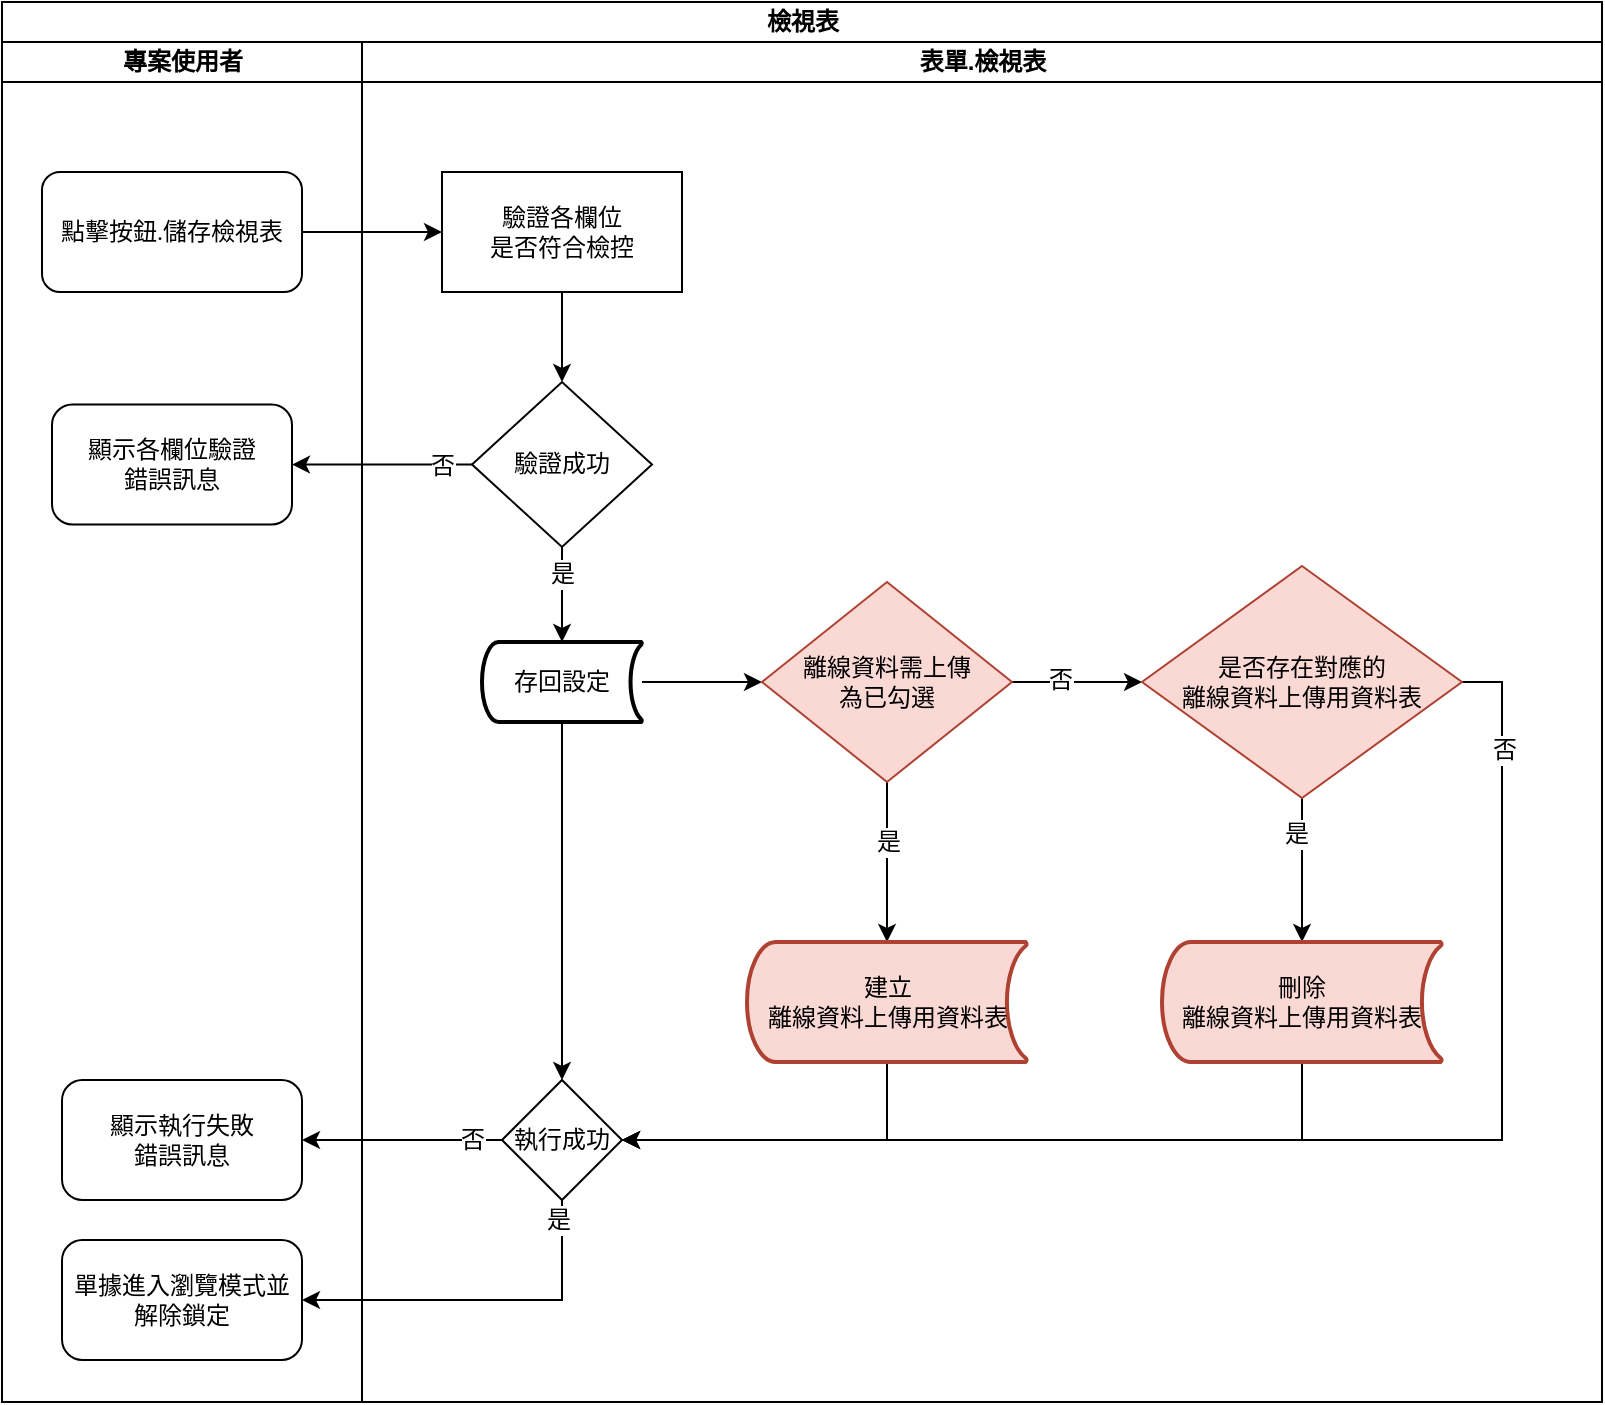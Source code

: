 <mxfile version="13.9.9" type="device" pages="4"><diagram id="uEgFID7EaMRhkUEC83mB" name="Save"><mxGraphModel dx="1086" dy="836" grid="1" gridSize="10" guides="1" tooltips="1" connect="1" arrows="1" fold="1" page="1" pageScale="1" pageWidth="827" pageHeight="1169" math="0" shadow="0"><root><mxCell id="0"/><mxCell id="1" parent="0"/><mxCell id="QaVO6U_zUDrRTzl5i591-1" value="&lt;span style=&quot;font-size: 12px&quot;&gt;檢視表&lt;/span&gt;" style="swimlane;html=1;childLayout=stackLayout;startSize=20;rounded=0;shadow=0;labelBackgroundColor=none;strokeWidth=1;fontFamily=Verdana;fontSize=8;align=center;" parent="1" vertex="1"><mxGeometry x="14" y="30" width="800" height="700" as="geometry"/></mxCell><mxCell id="QaVO6U_zUDrRTzl5i591-2" value="專案使用者" style="swimlane;html=1;startSize=20;" parent="QaVO6U_zUDrRTzl5i591-1" vertex="1"><mxGeometry y="20" width="180" height="680" as="geometry"/></mxCell><mxCell id="QaVO6U_zUDrRTzl5i591-3" value="&lt;font style=&quot;font-size: 12px&quot;&gt;點擊按鈕.儲存檢視表&lt;/font&gt;" style="rounded=1;whiteSpace=wrap;html=1;shadow=0;labelBackgroundColor=none;strokeWidth=1;fontFamily=Verdana;fontSize=8;align=center;" parent="QaVO6U_zUDrRTzl5i591-2" vertex="1"><mxGeometry x="20" y="65" width="130" height="60" as="geometry"/></mxCell><mxCell id="QaVO6U_zUDrRTzl5i591-4" value="&lt;font style=&quot;font-size: 12px&quot;&gt;顯示各欄位驗證&lt;br&gt;錯誤訊息&lt;/font&gt;" style="whiteSpace=wrap;html=1;rounded=1;shadow=0;fontFamily=Verdana;fontSize=8;strokeWidth=1;arcSize=17;" parent="QaVO6U_zUDrRTzl5i591-2" vertex="1"><mxGeometry x="25" y="181.25" width="120" height="60" as="geometry"/></mxCell><mxCell id="QaVO6U_zUDrRTzl5i591-5" value="&lt;span style=&quot;font-size: 12px&quot;&gt;顯示執行失敗&lt;br&gt;錯誤訊息&lt;/span&gt;" style="whiteSpace=wrap;html=1;rounded=1;shadow=0;fontFamily=Verdana;fontSize=8;strokeWidth=1;arcSize=17;" parent="QaVO6U_zUDrRTzl5i591-2" vertex="1"><mxGeometry x="30" y="519" width="120" height="60" as="geometry"/></mxCell><mxCell id="QaVO6U_zUDrRTzl5i591-6" value="&lt;span style=&quot;font-size: 12px&quot;&gt;單據進入瀏覽模式並解除鎖定&lt;/span&gt;" style="whiteSpace=wrap;html=1;rounded=1;shadow=0;fontFamily=Verdana;fontSize=8;strokeWidth=1;arcSize=17;" parent="QaVO6U_zUDrRTzl5i591-2" vertex="1"><mxGeometry x="30" y="599" width="120" height="60" as="geometry"/></mxCell><mxCell id="QaVO6U_zUDrRTzl5i591-7" value="" style="edgeStyle=orthogonalEdgeStyle;rounded=0;orthogonalLoop=1;jettySize=auto;html=1;fontSize=12;" parent="QaVO6U_zUDrRTzl5i591-1" source="QaVO6U_zUDrRTzl5i591-3" target="QaVO6U_zUDrRTzl5i591-11" edge="1"><mxGeometry relative="1" as="geometry"/></mxCell><mxCell id="QaVO6U_zUDrRTzl5i591-8" value="" style="edgeStyle=orthogonalEdgeStyle;rounded=0;orthogonalLoop=1;jettySize=auto;html=1;fontSize=12;" parent="QaVO6U_zUDrRTzl5i591-1" source="QaVO6U_zUDrRTzl5i591-12" target="QaVO6U_zUDrRTzl5i591-4" edge="1"><mxGeometry relative="1" as="geometry"/></mxCell><mxCell id="QaVO6U_zUDrRTzl5i591-9" value="否" style="edgeLabel;html=1;align=center;verticalAlign=middle;resizable=0;points=[];fontSize=12;" parent="QaVO6U_zUDrRTzl5i591-8" vertex="1" connectable="0"><mxGeometry x="0.001" y="26" relative="1" as="geometry"><mxPoint x="29.8" y="-26.03" as="offset"/></mxGeometry></mxCell><mxCell id="QaVO6U_zUDrRTzl5i591-19" value="" style="edgeStyle=orthogonalEdgeStyle;rounded=0;orthogonalLoop=1;jettySize=auto;html=1;fontSize=12;entryX=1;entryY=0.5;entryDx=0;entryDy=0;" parent="QaVO6U_zUDrRTzl5i591-1" source="QaVO6U_zUDrRTzl5i591-18" target="QaVO6U_zUDrRTzl5i591-5" edge="1"><mxGeometry relative="1" as="geometry"><mxPoint x="180" y="459.0" as="targetPoint"/></mxGeometry></mxCell><mxCell id="QaVO6U_zUDrRTzl5i591-20" value="否" style="edgeLabel;html=1;align=center;verticalAlign=middle;resizable=0;points=[];fontSize=12;" parent="QaVO6U_zUDrRTzl5i591-19" vertex="1" connectable="0"><mxGeometry x="-0.761" y="2" relative="1" as="geometry"><mxPoint x="-3.28" y="-2" as="offset"/></mxGeometry></mxCell><mxCell id="QaVO6U_zUDrRTzl5i591-21" value="" style="edgeStyle=orthogonalEdgeStyle;rounded=0;orthogonalLoop=1;jettySize=auto;html=1;fontSize=12;entryX=1;entryY=0.5;entryDx=0;entryDy=0;" parent="QaVO6U_zUDrRTzl5i591-1" source="QaVO6U_zUDrRTzl5i591-18" target="QaVO6U_zUDrRTzl5i591-6" edge="1"><mxGeometry relative="1" as="geometry"><mxPoint x="280" y="569" as="targetPoint"/><Array as="points"><mxPoint x="280" y="539"/></Array></mxGeometry></mxCell><mxCell id="QaVO6U_zUDrRTzl5i591-22" value="是" style="edgeLabel;html=1;align=center;verticalAlign=middle;resizable=0;points=[];fontSize=12;" parent="QaVO6U_zUDrRTzl5i591-21" vertex="1" connectable="0"><mxGeometry x="-0.889" y="-2" relative="1" as="geometry"><mxPoint as="offset"/></mxGeometry></mxCell><mxCell id="QaVO6U_zUDrRTzl5i591-10" value="表單.檢視表" style="swimlane;html=1;startSize=20;" parent="QaVO6U_zUDrRTzl5i591-1" vertex="1"><mxGeometry x="180" y="20" width="620" height="680" as="geometry"/></mxCell><mxCell id="QaVO6U_zUDrRTzl5i591-11" value="驗證各欄位&lt;br&gt;是否符合檢控" style="whiteSpace=wrap;html=1;rounded=1;shadow=0;fontFamily=Verdana;fontSize=12;strokeWidth=1;arcSize=0;" parent="QaVO6U_zUDrRTzl5i591-10" vertex="1"><mxGeometry x="40" y="65" width="120" height="60" as="geometry"/></mxCell><mxCell id="QaVO6U_zUDrRTzl5i591-12" value="&lt;span style=&quot;font-size: 12px&quot;&gt;驗證成功&lt;/span&gt;" style="rhombus;whiteSpace=wrap;html=1;rounded=1;shadow=0;strokeWidth=1;fontFamily=Verdana;fontSize=8;arcSize=0;" parent="QaVO6U_zUDrRTzl5i591-10" vertex="1"><mxGeometry x="55" y="170" width="90" height="82.5" as="geometry"/></mxCell><mxCell id="QaVO6U_zUDrRTzl5i591-13" value="" style="edgeStyle=orthogonalEdgeStyle;rounded=0;orthogonalLoop=1;jettySize=auto;html=1;fontSize=12;entryX=0.5;entryY=0;entryDx=0;entryDy=0;" parent="QaVO6U_zUDrRTzl5i591-10" source="QaVO6U_zUDrRTzl5i591-11" target="QaVO6U_zUDrRTzl5i591-12" edge="1"><mxGeometry relative="1" as="geometry"><mxPoint x="90" y="170" as="targetPoint"/></mxGeometry></mxCell><mxCell id="QaVO6U_zUDrRTzl5i591-14" value="" style="edgeStyle=orthogonalEdgeStyle;rounded=0;orthogonalLoop=1;jettySize=auto;html=1;fontSize=12;entryX=0.5;entryY=0;entryDx=0;entryDy=0;entryPerimeter=0;" parent="QaVO6U_zUDrRTzl5i591-10" source="QaVO6U_zUDrRTzl5i591-12" target="QaVO6U_zUDrRTzl5i591-16" edge="1"><mxGeometry relative="1" as="geometry"><mxPoint x="100.069" y="300.0" as="targetPoint"/></mxGeometry></mxCell><mxCell id="QaVO6U_zUDrRTzl5i591-15" value="是" style="edgeLabel;html=1;align=center;verticalAlign=middle;resizable=0;points=[];fontSize=12;" parent="QaVO6U_zUDrRTzl5i591-14" vertex="1" connectable="0"><mxGeometry x="0.059" y="-12" relative="1" as="geometry"><mxPoint x="12" y="-12" as="offset"/></mxGeometry></mxCell><mxCell id="QaVO6U_zUDrRTzl5i591-28" style="edgeStyle=orthogonalEdgeStyle;rounded=0;orthogonalLoop=1;jettySize=auto;html=1;entryX=0;entryY=0.5;entryDx=0;entryDy=0;fontSize=12;fontColor=#000000;" parent="QaVO6U_zUDrRTzl5i591-10" source="QaVO6U_zUDrRTzl5i591-16" target="QaVO6U_zUDrRTzl5i591-25" edge="1"><mxGeometry relative="1" as="geometry"/></mxCell><mxCell id="QaVO6U_zUDrRTzl5i591-16" value="存回設定" style="strokeWidth=2;html=1;shape=mxgraph.flowchart.stored_data;whiteSpace=wrap;fontSize=12;" parent="QaVO6U_zUDrRTzl5i591-10" vertex="1"><mxGeometry x="60" y="300" width="80" height="40" as="geometry"/></mxCell><mxCell id="QaVO6U_zUDrRTzl5i591-17" value="" style="edgeStyle=orthogonalEdgeStyle;rounded=0;orthogonalLoop=1;jettySize=auto;html=1;fontSize=12;" parent="QaVO6U_zUDrRTzl5i591-10" source="QaVO6U_zUDrRTzl5i591-16" target="QaVO6U_zUDrRTzl5i591-18" edge="1"><mxGeometry relative="1" as="geometry"/></mxCell><mxCell id="QaVO6U_zUDrRTzl5i591-18" value="執行成功" style="rhombus;whiteSpace=wrap;html=1;strokeWidth=1;" parent="QaVO6U_zUDrRTzl5i591-10" vertex="1"><mxGeometry x="70" y="519" width="60" height="60" as="geometry"/></mxCell><mxCell id="QaVO6U_zUDrRTzl5i591-29" style="edgeStyle=orthogonalEdgeStyle;rounded=0;orthogonalLoop=1;jettySize=auto;html=1;fontSize=12;fontColor=#000000;" parent="QaVO6U_zUDrRTzl5i591-10" source="QaVO6U_zUDrRTzl5i591-25" target="QaVO6U_zUDrRTzl5i591-26" edge="1"><mxGeometry relative="1" as="geometry"/></mxCell><mxCell id="QaVO6U_zUDrRTzl5i591-38" value="否" style="edgeLabel;html=1;align=center;verticalAlign=middle;resizable=0;points=[];fontSize=12;fontColor=#000000;" parent="QaVO6U_zUDrRTzl5i591-29" vertex="1" connectable="0"><mxGeometry x="-0.281" y="1" relative="1" as="geometry"><mxPoint as="offset"/></mxGeometry></mxCell><mxCell id="QaVO6U_zUDrRTzl5i591-31" style="edgeStyle=orthogonalEdgeStyle;rounded=0;orthogonalLoop=1;jettySize=auto;html=1;fontSize=12;fontColor=#000000;entryX=0.5;entryY=0;entryDx=0;entryDy=0;entryPerimeter=0;" parent="QaVO6U_zUDrRTzl5i591-10" source="QaVO6U_zUDrRTzl5i591-25" target="QaVO6U_zUDrRTzl5i591-33" edge="1"><mxGeometry relative="1" as="geometry"><mxPoint x="262.6" y="418" as="targetPoint"/></mxGeometry></mxCell><mxCell id="QaVO6U_zUDrRTzl5i591-37" value="是" style="edgeLabel;html=1;align=center;verticalAlign=middle;resizable=0;points=[];fontSize=12;fontColor=#000000;" parent="QaVO6U_zUDrRTzl5i591-31" vertex="1" connectable="0"><mxGeometry x="-0.255" y="1" relative="1" as="geometry"><mxPoint x="-1" as="offset"/></mxGeometry></mxCell><mxCell id="QaVO6U_zUDrRTzl5i591-25" value="&lt;font style=&quot;font-size: 12px&quot;&gt;離線資料需上傳&lt;br&gt;&lt;/font&gt;為已勾選" style="rhombus;whiteSpace=wrap;html=1;fontSize=12;fillColor=#fad9d5;strokeColor=#ae4132;" parent="QaVO6U_zUDrRTzl5i591-10" vertex="1"><mxGeometry x="200" y="270" width="125" height="100" as="geometry"/></mxCell><mxCell id="QaVO6U_zUDrRTzl5i591-36" style="edgeStyle=orthogonalEdgeStyle;rounded=0;orthogonalLoop=1;jettySize=auto;html=1;entryX=0.5;entryY=0;entryDx=0;entryDy=0;entryPerimeter=0;fontSize=12;fontColor=#000000;" parent="QaVO6U_zUDrRTzl5i591-10" source="QaVO6U_zUDrRTzl5i591-26" target="QaVO6U_zUDrRTzl5i591-34" edge="1"><mxGeometry relative="1" as="geometry"/></mxCell><mxCell id="QaVO6U_zUDrRTzl5i591-39" value="是" style="edgeLabel;html=1;align=center;verticalAlign=middle;resizable=0;points=[];fontSize=12;fontColor=#000000;" parent="QaVO6U_zUDrRTzl5i591-36" vertex="1" connectable="0"><mxGeometry x="-0.513" relative="1" as="geometry"><mxPoint x="-3" as="offset"/></mxGeometry></mxCell><mxCell id="QaVO6U_zUDrRTzl5i591-41" style="edgeStyle=orthogonalEdgeStyle;rounded=0;orthogonalLoop=1;jettySize=auto;html=1;entryX=1;entryY=0.5;entryDx=0;entryDy=0;fontSize=12;fontColor=#000000;exitX=1;exitY=0.5;exitDx=0;exitDy=0;" parent="QaVO6U_zUDrRTzl5i591-10" source="QaVO6U_zUDrRTzl5i591-26" target="QaVO6U_zUDrRTzl5i591-18" edge="1"><mxGeometry relative="1" as="geometry"/></mxCell><mxCell id="QaVO6U_zUDrRTzl5i591-45" value="否" style="edgeLabel;html=1;align=center;verticalAlign=middle;resizable=0;points=[];fontSize=12;fontColor=#000000;" parent="QaVO6U_zUDrRTzl5i591-41" vertex="1" connectable="0"><mxGeometry x="-0.843" y="1" relative="1" as="geometry"><mxPoint as="offset"/></mxGeometry></mxCell><mxCell id="QaVO6U_zUDrRTzl5i591-26" value="&lt;font style=&quot;font-size: 12px;&quot;&gt;是否存在對應的&lt;br style=&quot;font-size: 12px;&quot;&gt;離線資料上傳用資料表&lt;/font&gt;" style="rhombus;whiteSpace=wrap;html=1;fontSize=12;fillColor=#fad9d5;strokeColor=#ae4132;" parent="QaVO6U_zUDrRTzl5i591-10" vertex="1"><mxGeometry x="390" y="262" width="160" height="116" as="geometry"/></mxCell><mxCell id="QaVO6U_zUDrRTzl5i591-42" style="edgeStyle=orthogonalEdgeStyle;rounded=0;orthogonalLoop=1;jettySize=auto;html=1;entryX=1;entryY=0.5;entryDx=0;entryDy=0;fontSize=12;fontColor=#000000;exitX=0.5;exitY=1;exitDx=0;exitDy=0;exitPerimeter=0;" parent="QaVO6U_zUDrRTzl5i591-10" source="QaVO6U_zUDrRTzl5i591-33" target="QaVO6U_zUDrRTzl5i591-18" edge="1"><mxGeometry relative="1" as="geometry"/></mxCell><mxCell id="QaVO6U_zUDrRTzl5i591-33" value="&lt;span&gt;建立&lt;/span&gt;&lt;br&gt;&lt;span&gt;離線資料上傳用資料表&lt;/span&gt;" style="strokeWidth=2;html=1;shape=mxgraph.flowchart.stored_data;whiteSpace=wrap;fontSize=12;spacing=0;align=center;fillColor=#fad9d5;strokeColor=#ae4132;" parent="QaVO6U_zUDrRTzl5i591-10" vertex="1"><mxGeometry x="192.5" y="450" width="140" height="60" as="geometry"/></mxCell><mxCell id="QaVO6U_zUDrRTzl5i591-44" style="edgeStyle=orthogonalEdgeStyle;rounded=0;orthogonalLoop=1;jettySize=auto;html=1;entryX=1;entryY=0.5;entryDx=0;entryDy=0;fontSize=12;fontColor=#000000;exitX=0.5;exitY=1;exitDx=0;exitDy=0;exitPerimeter=0;" parent="QaVO6U_zUDrRTzl5i591-10" source="QaVO6U_zUDrRTzl5i591-34" target="QaVO6U_zUDrRTzl5i591-18" edge="1"><mxGeometry relative="1" as="geometry"/></mxCell><mxCell id="QaVO6U_zUDrRTzl5i591-34" value="&lt;span&gt;刪除&lt;/span&gt;&lt;br&gt;&lt;span&gt;離線資料上傳用資料表&lt;/span&gt;" style="strokeWidth=2;html=1;shape=mxgraph.flowchart.stored_data;whiteSpace=wrap;fontSize=12;spacing=0;fillColor=#fad9d5;strokeColor=#ae4132;" parent="QaVO6U_zUDrRTzl5i591-10" vertex="1"><mxGeometry x="400" y="450" width="140" height="60" as="geometry"/></mxCell></root></mxGraphModel></diagram><diagram id="ZXsAG71Xo_dZisjc5GzU" name="Delete"><mxGraphModel dx="1086" dy="836" grid="1" gridSize="10" guides="1" tooltips="1" connect="1" arrows="1" fold="1" page="1" pageScale="1" pageWidth="827" pageHeight="1169" math="0" shadow="0"><root><mxCell id="b_hMTrkjTj75LolZp-Nr-0"/><mxCell id="b_hMTrkjTj75LolZp-Nr-1" parent="b_hMTrkjTj75LolZp-Nr-0"/><mxCell id="Up6T-lK3oIdvKS-3xcZV-0" value="&lt;span style=&quot;font-size: 12px&quot;&gt;檢視表&lt;/span&gt;" style="swimlane;html=1;childLayout=stackLayout;startSize=20;rounded=0;shadow=0;labelBackgroundColor=none;strokeWidth=1;fontFamily=Verdana;fontSize=8;align=center;" parent="b_hMTrkjTj75LolZp-Nr-1" vertex="1"><mxGeometry x="70" y="30" width="630" height="980" as="geometry"/></mxCell><mxCell id="Up6T-lK3oIdvKS-3xcZV-1" value="專案使用者" style="swimlane;html=1;startSize=20;" parent="Up6T-lK3oIdvKS-3xcZV-0" vertex="1"><mxGeometry y="20" width="220" height="960" as="geometry"/></mxCell><mxCell id="Up6T-lK3oIdvKS-3xcZV-2" value="關閉訊息盒" style="whiteSpace=wrap;html=1;rounded=1;shadow=0;fontFamily=Verdana;strokeWidth=1;arcSize=14;" parent="Up6T-lK3oIdvKS-3xcZV-1" vertex="1"><mxGeometry x="25" y="340" width="110" height="50" as="geometry"/></mxCell><mxCell id="Up6T-lK3oIdvKS-3xcZV-3" value="關閉訊息盒" style="whiteSpace=wrap;html=1;rounded=1;shadow=0;fontFamily=Verdana;strokeWidth=1;arcSize=19;" parent="Up6T-lK3oIdvKS-3xcZV-1" vertex="1"><mxGeometry x="22.5" y="640" width="120" height="60" as="geometry"/></mxCell><mxCell id="Up6T-lK3oIdvKS-3xcZV-4" value="&lt;font style=&quot;font-size: 12px&quot;&gt;點擊按鈕.刪除檢視表&lt;/font&gt;" style="rounded=1;whiteSpace=wrap;html=1;shadow=0;labelBackgroundColor=none;strokeWidth=1;fontFamily=Verdana;fontSize=8;align=center;" parent="Up6T-lK3oIdvKS-3xcZV-1" vertex="1"><mxGeometry x="20" y="65" width="130" height="60" as="geometry"/></mxCell><mxCell id="Up6T-lK3oIdvKS-3xcZV-5" value="&lt;span style=&quot;font-size: 12px&quot;&gt;彈出詢問訊息&lt;/span&gt;&lt;br style=&quot;font-size: 12px&quot;&gt;&lt;span style=&quot;font-size: 12px&quot;&gt;是否重試&lt;/span&gt;" style="whiteSpace=wrap;html=1;rounded=1;shadow=0;fontFamily=Verdana;fontSize=8;strokeWidth=1;arcSize=14;" parent="Up6T-lK3oIdvKS-3xcZV-1" vertex="1"><mxGeometry x="20" y="261.25" width="120" height="60" as="geometry"/></mxCell><mxCell id="Up6T-lK3oIdvKS-3xcZV-6" value="" style="edgeStyle=orthogonalEdgeStyle;rounded=0;orthogonalLoop=1;jettySize=auto;html=1;fontSize=12;" parent="Up6T-lK3oIdvKS-3xcZV-1" source="Up6T-lK3oIdvKS-3xcZV-5" target="Up6T-lK3oIdvKS-3xcZV-9" edge="1"><mxGeometry relative="1" as="geometry"/></mxCell><mxCell id="Up6T-lK3oIdvKS-3xcZV-7" value="" style="edgeStyle=orthogonalEdgeStyle;rounded=0;orthogonalLoop=1;jettySize=auto;html=1;fontSize=12;exitX=0;exitY=0.5;exitDx=0;exitDy=0;entryX=0;entryY=0.5;entryDx=0;entryDy=0;" parent="Up6T-lK3oIdvKS-3xcZV-1" source="Up6T-lK3oIdvKS-3xcZV-9" target="Up6T-lK3oIdvKS-3xcZV-2" edge="1"><mxGeometry relative="1" as="geometry"><Array as="points"><mxPoint x="10" y="200"/><mxPoint x="10" y="365"/></Array></mxGeometry></mxCell><mxCell id="Up6T-lK3oIdvKS-3xcZV-8" value="取消" style="edgeLabel;html=1;align=center;verticalAlign=middle;resizable=0;points=[];fontSize=12;" parent="Up6T-lK3oIdvKS-3xcZV-7" vertex="1" connectable="0"><mxGeometry x="-0.64" relative="1" as="geometry"><mxPoint x="10" y="-18" as="offset"/></mxGeometry></mxCell><mxCell id="Up6T-lK3oIdvKS-3xcZV-9" value="回覆結果" style="rhombus;whiteSpace=wrap;html=1;rounded=1;shadow=0;fontFamily=Verdana;fontSize=12;strokeWidth=1;arcSize=0;" parent="Up6T-lK3oIdvKS-3xcZV-1" vertex="1"><mxGeometry x="40" y="160" width="80" height="80" as="geometry"/></mxCell><mxCell id="Up6T-lK3oIdvKS-3xcZV-10" value="" style="edgeStyle=orthogonalEdgeStyle;rounded=0;orthogonalLoop=1;jettySize=auto;html=1;fontSize=12;" parent="Up6T-lK3oIdvKS-3xcZV-1" source="Up6T-lK3oIdvKS-3xcZV-11" target="Up6T-lK3oIdvKS-3xcZV-12" edge="1"><mxGeometry relative="1" as="geometry"/></mxCell><mxCell id="Up6T-lK3oIdvKS-3xcZV-11" value="&lt;font style=&quot;font-size: 12px&quot;&gt;彈出詢問訊息&lt;br&gt;是否刪除&lt;br&gt;&lt;/font&gt;" style="whiteSpace=wrap;html=1;rounded=1;shadow=0;fontFamily=Verdana;fontSize=8;strokeWidth=1;arcSize=22;" parent="Up6T-lK3oIdvKS-3xcZV-1" vertex="1"><mxGeometry x="25" y="420" width="115" height="60" as="geometry"/></mxCell><mxCell id="Up6T-lK3oIdvKS-3xcZV-12" value="回覆結果" style="rhombus;whiteSpace=wrap;html=1;rounded=1;shadow=0;fontFamily=Verdana;fontSize=12;strokeWidth=1;arcSize=4;" parent="Up6T-lK3oIdvKS-3xcZV-1" vertex="1"><mxGeometry x="42.5" y="514.5" width="80" height="80" as="geometry"/></mxCell><mxCell id="Up6T-lK3oIdvKS-3xcZV-13" value="" style="edgeStyle=orthogonalEdgeStyle;rounded=0;orthogonalLoop=1;jettySize=auto;html=1;fontSize=12;entryX=0.5;entryY=0;entryDx=0;entryDy=0;" parent="Up6T-lK3oIdvKS-3xcZV-1" source="Up6T-lK3oIdvKS-3xcZV-12" target="Up6T-lK3oIdvKS-3xcZV-3" edge="1"><mxGeometry relative="1" as="geometry"><mxPoint x="82.5" y="684.5" as="targetPoint"/></mxGeometry></mxCell><mxCell id="Up6T-lK3oIdvKS-3xcZV-14" value="取消" style="edgeLabel;html=1;align=center;verticalAlign=middle;resizable=0;points=[];fontSize=12;" parent="Up6T-lK3oIdvKS-3xcZV-13" vertex="1" connectable="0"><mxGeometry x="-0.754" relative="1" as="geometry"><mxPoint as="offset"/></mxGeometry></mxCell><mxCell id="Up6T-lK3oIdvKS-3xcZV-15" value="&lt;span style=&quot;font-size: 12px&quot;&gt;顯示執行失敗&lt;br&gt;錯誤訊息&lt;/span&gt;" style="whiteSpace=wrap;html=1;rounded=1;shadow=0;fontFamily=Verdana;fontSize=8;strokeWidth=1;arcSize=17;" parent="Up6T-lK3oIdvKS-3xcZV-1" vertex="1"><mxGeometry x="22.5" y="760" width="120" height="60" as="geometry"/></mxCell><mxCell id="Up6T-lK3oIdvKS-3xcZV-16" value="" style="edgeStyle=orthogonalEdgeStyle;rounded=0;orthogonalLoop=1;jettySize=auto;html=1;fontSize=12;" parent="Up6T-lK3oIdvKS-3xcZV-0" source="Up6T-lK3oIdvKS-3xcZV-4" target="Up6T-lK3oIdvKS-3xcZV-24" edge="1"><mxGeometry relative="1" as="geometry"/></mxCell><mxCell id="Up6T-lK3oIdvKS-3xcZV-17" value="" style="edgeStyle=orthogonalEdgeStyle;rounded=0;orthogonalLoop=1;jettySize=auto;html=1;fontFamily=Verdana;fontSize=12;" parent="Up6T-lK3oIdvKS-3xcZV-0" source="Up6T-lK3oIdvKS-3xcZV-23" target="Up6T-lK3oIdvKS-3xcZV-5" edge="1"><mxGeometry relative="1" as="geometry"/></mxCell><mxCell id="Up6T-lK3oIdvKS-3xcZV-18" value="鎖定" style="edgeLabel;html=1;align=center;verticalAlign=middle;resizable=0;points=[];fontSize=12;" parent="Up6T-lK3oIdvKS-3xcZV-17" vertex="1" connectable="0"><mxGeometry x="-0.747" y="5" relative="1" as="geometry"><mxPoint x="-8.05" y="-6.3" as="offset"/></mxGeometry></mxCell><mxCell id="Up6T-lK3oIdvKS-3xcZV-19" value="" style="edgeStyle=orthogonalEdgeStyle;rounded=0;orthogonalLoop=1;jettySize=auto;html=1;fontSize=12;entryX=0.25;entryY=1;entryDx=0;entryDy=0;" parent="Up6T-lK3oIdvKS-3xcZV-0" source="Up6T-lK3oIdvKS-3xcZV-9" target="Up6T-lK3oIdvKS-3xcZV-24" edge="1"><mxGeometry relative="1" as="geometry"><mxPoint x="180" y="220" as="targetPoint"/></mxGeometry></mxCell><mxCell id="Up6T-lK3oIdvKS-3xcZV-20" value="重試" style="edgeLabel;html=1;align=center;verticalAlign=middle;resizable=0;points=[];fontSize=12;" parent="Up6T-lK3oIdvKS-3xcZV-19" vertex="1" connectable="0"><mxGeometry x="-0.805" relative="1" as="geometry"><mxPoint x="-3" y="-10" as="offset"/></mxGeometry></mxCell><mxCell id="Up6T-lK3oIdvKS-3xcZV-21" value="表單.檢視表" style="swimlane;html=1;startSize=20;" parent="Up6T-lK3oIdvKS-3xcZV-0" vertex="1"><mxGeometry x="220" y="20" width="410" height="960" as="geometry"/></mxCell><mxCell id="fWqHebl8vNRfvG1X-Yq2-1" style="edgeStyle=orthogonalEdgeStyle;rounded=0;orthogonalLoop=1;jettySize=auto;html=1;fontSize=12;fontColor=#000000;" parent="Up6T-lK3oIdvKS-3xcZV-21" source="Up6T-lK3oIdvKS-3xcZV-22" target="Up6T-lK3oIdvKS-3xcZV-74" edge="1"><mxGeometry relative="1" as="geometry"/></mxCell><mxCell id="Up6T-lK3oIdvKS-3xcZV-22" value="刪除檢視表" style="strokeWidth=2;html=1;shape=mxgraph.flowchart.stored_data;whiteSpace=wrap;fontSize=12;" parent="Up6T-lK3oIdvKS-3xcZV-21" vertex="1"><mxGeometry x="50" y="535" width="80" height="40" as="geometry"/></mxCell><mxCell id="Up6T-lK3oIdvKS-3xcZV-23" value="&lt;span style=&quot;font-size: 12px&quot;&gt;檢查結果&lt;/span&gt;" style="rhombus;whiteSpace=wrap;html=1;rounded=1;shadow=0;strokeWidth=1;fontFamily=Verdana;fontSize=8;arcSize=0;" parent="Up6T-lK3oIdvKS-3xcZV-21" vertex="1"><mxGeometry x="55" y="250" width="90" height="82.5" as="geometry"/></mxCell><mxCell id="Up6T-lK3oIdvKS-3xcZV-24" value="檢查檢視表&lt;br&gt;是否被鎖定" style="whiteSpace=wrap;html=1;rounded=1;shadow=0;fontFamily=Verdana;fontSize=12;strokeWidth=1;arcSize=0;" parent="Up6T-lK3oIdvKS-3xcZV-21" vertex="1"><mxGeometry x="40" y="65" width="120" height="60" as="geometry"/></mxCell><mxCell id="Up6T-lK3oIdvKS-3xcZV-25" value="" style="edgeStyle=orthogonalEdgeStyle;rounded=0;orthogonalLoop=1;jettySize=auto;html=1;fontSize=12;entryX=0.5;entryY=0;entryDx=0;entryDy=0;" parent="Up6T-lK3oIdvKS-3xcZV-21" source="Up6T-lK3oIdvKS-3xcZV-24" target="Up6T-lK3oIdvKS-3xcZV-23" edge="1"><mxGeometry relative="1" as="geometry"><mxPoint x="90" y="170" as="targetPoint"/></mxGeometry></mxCell><mxCell id="Up6T-lK3oIdvKS-3xcZV-26" value="" style="edgeStyle=orthogonalEdgeStyle;rounded=0;orthogonalLoop=1;jettySize=auto;html=1;fontSize=12;" parent="Up6T-lK3oIdvKS-3xcZV-21" source="Up6T-lK3oIdvKS-3xcZV-22" target="Up6T-lK3oIdvKS-3xcZV-27" edge="1"><mxGeometry relative="1" as="geometry"/></mxCell><mxCell id="Up6T-lK3oIdvKS-3xcZV-27" value="執行成功" style="rhombus;whiteSpace=wrap;html=1;strokeWidth=1;" parent="Up6T-lK3oIdvKS-3xcZV-21" vertex="1"><mxGeometry x="50" y="750" width="80" height="80" as="geometry"/></mxCell><mxCell id="Up6T-lK3oIdvKS-3xcZV-28" value="" style="edgeStyle=orthogonalEdgeStyle;rounded=0;orthogonalLoop=1;jettySize=auto;html=1;fontSize=12;" parent="Up6T-lK3oIdvKS-3xcZV-21" source="Up6T-lK3oIdvKS-3xcZV-27" target="Up6T-lK3oIdvKS-3xcZV-30" edge="1"><mxGeometry relative="1" as="geometry"/></mxCell><mxCell id="Up6T-lK3oIdvKS-3xcZV-29" value="是" style="edgeLabel;html=1;align=center;verticalAlign=middle;resizable=0;points=[];fontSize=12;" parent="Up6T-lK3oIdvKS-3xcZV-28" vertex="1" connectable="0"><mxGeometry x="-0.768" y="2" relative="1" as="geometry"><mxPoint as="offset"/></mxGeometry></mxCell><mxCell id="Up6T-lK3oIdvKS-3xcZV-30" value="重整檢視表頁面" style="whiteSpace=wrap;html=1;strokeWidth=1;" parent="Up6T-lK3oIdvKS-3xcZV-21" vertex="1"><mxGeometry x="30" y="880" width="120" height="60" as="geometry"/></mxCell><mxCell id="fWqHebl8vNRfvG1X-Yq2-2" style="edgeStyle=orthogonalEdgeStyle;rounded=0;orthogonalLoop=1;jettySize=auto;html=1;fontSize=12;fontColor=#000000;" parent="Up6T-lK3oIdvKS-3xcZV-21" source="Up6T-lK3oIdvKS-3xcZV-74" target="fWqHebl8vNRfvG1X-Yq2-0" edge="1"><mxGeometry relative="1" as="geometry"/></mxCell><mxCell id="fWqHebl8vNRfvG1X-Yq2-5" value="是" style="edgeLabel;html=1;align=center;verticalAlign=middle;resizable=0;points=[];fontSize=12;fontColor=#000000;" parent="fWqHebl8vNRfvG1X-Yq2-2" vertex="1" connectable="0"><mxGeometry x="-0.344" y="3" relative="1" as="geometry"><mxPoint x="-3" y="9.5" as="offset"/></mxGeometry></mxCell><mxCell id="fWqHebl8vNRfvG1X-Yq2-3" style="edgeStyle=orthogonalEdgeStyle;rounded=0;orthogonalLoop=1;jettySize=auto;html=1;entryX=1;entryY=0.5;entryDx=0;entryDy=0;fontSize=12;fontColor=#000000;exitX=1;exitY=0.5;exitDx=0;exitDy=0;" parent="Up6T-lK3oIdvKS-3xcZV-21" source="Up6T-lK3oIdvKS-3xcZV-74" target="Up6T-lK3oIdvKS-3xcZV-27" edge="1"><mxGeometry relative="1" as="geometry"/></mxCell><mxCell id="fWqHebl8vNRfvG1X-Yq2-6" value="否" style="edgeLabel;html=1;align=center;verticalAlign=middle;resizable=0;points=[];fontSize=12;fontColor=#000000;" parent="fWqHebl8vNRfvG1X-Yq2-3" vertex="1" connectable="0"><mxGeometry x="-0.778" y="3" relative="1" as="geometry"><mxPoint x="-4" as="offset"/></mxGeometry></mxCell><mxCell id="Up6T-lK3oIdvKS-3xcZV-74" value="&lt;font style=&quot;font-size: 12px;&quot;&gt;離線資料需上傳&lt;/font&gt;為已勾選" style="rhombus;whiteSpace=wrap;html=1;fontSize=12;fillColor=#fad9d5;strokeColor=#ae4132;" parent="Up6T-lK3oIdvKS-3xcZV-21" vertex="1"><mxGeometry x="191" y="503.5" width="160" height="103" as="geometry"/></mxCell><mxCell id="fWqHebl8vNRfvG1X-Yq2-4" style="edgeStyle=orthogonalEdgeStyle;rounded=0;orthogonalLoop=1;jettySize=auto;html=1;entryX=1;entryY=0.5;entryDx=0;entryDy=0;fontSize=12;fontColor=#000000;exitX=0.5;exitY=1;exitDx=0;exitDy=0;exitPerimeter=0;" parent="Up6T-lK3oIdvKS-3xcZV-21" source="fWqHebl8vNRfvG1X-Yq2-0" target="Up6T-lK3oIdvKS-3xcZV-27" edge="1"><mxGeometry relative="1" as="geometry"/></mxCell><mxCell id="fWqHebl8vNRfvG1X-Yq2-0" value="&lt;span&gt;刪除&lt;/span&gt;&lt;br&gt;&lt;span&gt;離線資料上傳用資料表&lt;/span&gt;" style="strokeWidth=2;html=1;shape=mxgraph.flowchart.stored_data;whiteSpace=wrap;fontSize=12;spacing=0;fillColor=#fad9d5;strokeColor=#ae4132;" parent="Up6T-lK3oIdvKS-3xcZV-21" vertex="1"><mxGeometry x="201" y="680" width="140" height="60" as="geometry"/></mxCell><mxCell id="Up6T-lK3oIdvKS-3xcZV-31" value="" style="edgeStyle=orthogonalEdgeStyle;rounded=0;orthogonalLoop=1;jettySize=auto;html=1;fontFamily=Verdana;fontSize=8;" parent="Up6T-lK3oIdvKS-3xcZV-0" source="Up6T-lK3oIdvKS-3xcZV-23" target="Up6T-lK3oIdvKS-3xcZV-11" edge="1"><mxGeometry relative="1" as="geometry"><Array as="points"><mxPoint x="390" y="470"/></Array></mxGeometry></mxCell><mxCell id="Up6T-lK3oIdvKS-3xcZV-32" value="未鎖定" style="edgeLabel;html=1;align=center;verticalAlign=middle;resizable=0;points=[];fontSize=12;fontFamily=Verdana;" parent="Up6T-lK3oIdvKS-3xcZV-31" vertex="1" connectable="0"><mxGeometry x="-0.255" y="3" relative="1" as="geometry"><mxPoint x="19.5" y="-103" as="offset"/></mxGeometry></mxCell><mxCell id="Up6T-lK3oIdvKS-3xcZV-33" value="" style="edgeStyle=orthogonalEdgeStyle;rounded=0;orthogonalLoop=1;jettySize=auto;html=1;fontSize=12;entryX=0;entryY=0.5;entryDx=0;entryDy=0;entryPerimeter=0;exitX=1;exitY=0.5;exitDx=0;exitDy=0;" parent="Up6T-lK3oIdvKS-3xcZV-0" source="Up6T-lK3oIdvKS-3xcZV-12" target="Up6T-lK3oIdvKS-3xcZV-22" edge="1"><mxGeometry relative="1" as="geometry"><mxPoint x="182.5" y="574.5" as="targetPoint"/><mxPoint x="150" y="620" as="sourcePoint"/></mxGeometry></mxCell><mxCell id="Up6T-lK3oIdvKS-3xcZV-34" value="確定" style="edgeLabel;html=1;align=center;verticalAlign=middle;resizable=0;points=[];fontSize=12;" parent="Up6T-lK3oIdvKS-3xcZV-33" vertex="1" connectable="0"><mxGeometry x="0.003" y="-84" relative="1" as="geometry"><mxPoint x="-61" y="-89" as="offset"/></mxGeometry></mxCell><mxCell id="Up6T-lK3oIdvKS-3xcZV-35" value="" style="edgeStyle=orthogonalEdgeStyle;rounded=0;orthogonalLoop=1;jettySize=auto;html=1;fontSize=12;entryX=1;entryY=0.5;entryDx=0;entryDy=0;" parent="Up6T-lK3oIdvKS-3xcZV-0" source="Up6T-lK3oIdvKS-3xcZV-27" target="Up6T-lK3oIdvKS-3xcZV-15" edge="1"><mxGeometry relative="1" as="geometry"><mxPoint x="280" y="760" as="targetPoint"/></mxGeometry></mxCell><mxCell id="Up6T-lK3oIdvKS-3xcZV-36" value="否" style="edgeLabel;html=1;align=center;verticalAlign=middle;resizable=0;points=[];fontSize=12;" parent="Up6T-lK3oIdvKS-3xcZV-35" vertex="1" connectable="0"><mxGeometry x="-0.848" y="3" relative="1" as="geometry"><mxPoint as="offset"/></mxGeometry></mxCell></root></mxGraphModel></diagram><diagram id="pd4cSGsV0NPOwslyfnSZ" name="FieldSave"><mxGraphModel dx="1086" dy="836" grid="1" gridSize="10" guides="1" tooltips="1" connect="1" arrows="1" fold="1" page="1" pageScale="1" pageWidth="827" pageHeight="1169" math="0" shadow="0"><root><mxCell id="sHqVs4qwLg6-KcGbRqgS-0"/><mxCell id="sHqVs4qwLg6-KcGbRqgS-1" parent="sHqVs4qwLg6-KcGbRqgS-0"/><mxCell id="BLyJmFTz6oMD-pxFQLLr-0" value="&lt;span style=&quot;font-size: 12px&quot;&gt;檢視表&lt;/span&gt;" style="swimlane;html=1;childLayout=stackLayout;startSize=20;rounded=0;shadow=0;labelBackgroundColor=none;strokeWidth=1;fontFamily=Verdana;fontSize=8;align=center;" parent="sHqVs4qwLg6-KcGbRqgS-1" vertex="1"><mxGeometry x="60" y="40" width="750" height="700" as="geometry"/></mxCell><mxCell id="BLyJmFTz6oMD-pxFQLLr-1" value="專案使用者" style="swimlane;html=1;startSize=20;" parent="BLyJmFTz6oMD-pxFQLLr-0" vertex="1"><mxGeometry y="20" width="180" height="680" as="geometry"/></mxCell><mxCell id="BLyJmFTz6oMD-pxFQLLr-2" value="&lt;font style=&quot;font-size: 12px&quot;&gt;點擊按鈕.儲存輸出欄位&lt;/font&gt;" style="rounded=1;whiteSpace=wrap;html=1;shadow=0;labelBackgroundColor=none;strokeWidth=1;fontFamily=Verdana;fontSize=8;align=center;" parent="BLyJmFTz6oMD-pxFQLLr-1" vertex="1"><mxGeometry x="20" y="65" width="130" height="60" as="geometry"/></mxCell><mxCell id="BLyJmFTz6oMD-pxFQLLr-3" value="&lt;font style=&quot;font-size: 12px&quot;&gt;顯示欄位驗證&lt;br&gt;錯誤訊息&lt;/font&gt;" style="whiteSpace=wrap;html=1;rounded=1;shadow=0;fontFamily=Verdana;fontSize=8;strokeWidth=1;arcSize=17;" parent="BLyJmFTz6oMD-pxFQLLr-1" vertex="1"><mxGeometry x="25" y="181.25" width="120" height="60" as="geometry"/></mxCell><mxCell id="BLyJmFTz6oMD-pxFQLLr-4" value="&lt;span style=&quot;font-size: 12px&quot;&gt;顯示執行失敗&lt;br&gt;錯誤訊息&lt;/span&gt;" style="whiteSpace=wrap;html=1;rounded=1;shadow=0;fontFamily=Verdana;fontSize=8;strokeWidth=1;arcSize=17;" parent="BLyJmFTz6oMD-pxFQLLr-1" vertex="1"><mxGeometry x="30" y="519" width="120" height="60" as="geometry"/></mxCell><mxCell id="BLyJmFTz6oMD-pxFQLLr-5" value="&lt;span style=&quot;font-size: 12px&quot;&gt;單據進入瀏覽模式並解除鎖定&lt;/span&gt;" style="whiteSpace=wrap;html=1;rounded=1;shadow=0;fontFamily=Verdana;fontSize=8;strokeWidth=1;arcSize=17;" parent="BLyJmFTz6oMD-pxFQLLr-1" vertex="1"><mxGeometry x="30" y="599" width="120" height="60" as="geometry"/></mxCell><mxCell id="BLyJmFTz6oMD-pxFQLLr-6" value="" style="edgeStyle=orthogonalEdgeStyle;rounded=0;orthogonalLoop=1;jettySize=auto;html=1;fontSize=12;" parent="BLyJmFTz6oMD-pxFQLLr-0" source="BLyJmFTz6oMD-pxFQLLr-2" target="BLyJmFTz6oMD-pxFQLLr-14" edge="1"><mxGeometry relative="1" as="geometry"/></mxCell><mxCell id="BLyJmFTz6oMD-pxFQLLr-7" value="" style="edgeStyle=orthogonalEdgeStyle;rounded=0;orthogonalLoop=1;jettySize=auto;html=1;fontSize=12;" parent="BLyJmFTz6oMD-pxFQLLr-0" source="BLyJmFTz6oMD-pxFQLLr-15" target="BLyJmFTz6oMD-pxFQLLr-3" edge="1"><mxGeometry relative="1" as="geometry"/></mxCell><mxCell id="BLyJmFTz6oMD-pxFQLLr-8" value="否" style="edgeLabel;html=1;align=center;verticalAlign=middle;resizable=0;points=[];fontSize=12;" parent="BLyJmFTz6oMD-pxFQLLr-7" vertex="1" connectable="0"><mxGeometry x="0.001" y="26" relative="1" as="geometry"><mxPoint x="29.8" y="-26.03" as="offset"/></mxGeometry></mxCell><mxCell id="BLyJmFTz6oMD-pxFQLLr-9" value="" style="edgeStyle=orthogonalEdgeStyle;rounded=0;orthogonalLoop=1;jettySize=auto;html=1;fontSize=12;entryX=1;entryY=0.5;entryDx=0;entryDy=0;" parent="BLyJmFTz6oMD-pxFQLLr-0" source="BLyJmFTz6oMD-pxFQLLr-22" target="BLyJmFTz6oMD-pxFQLLr-4" edge="1"><mxGeometry relative="1" as="geometry"><mxPoint x="180" y="459.0" as="targetPoint"/></mxGeometry></mxCell><mxCell id="BLyJmFTz6oMD-pxFQLLr-10" value="否" style="edgeLabel;html=1;align=center;verticalAlign=middle;resizable=0;points=[];fontSize=12;" parent="BLyJmFTz6oMD-pxFQLLr-9" vertex="1" connectable="0"><mxGeometry x="-0.761" y="2" relative="1" as="geometry"><mxPoint x="-3.28" y="-2" as="offset"/></mxGeometry></mxCell><mxCell id="BLyJmFTz6oMD-pxFQLLr-11" value="" style="edgeStyle=orthogonalEdgeStyle;rounded=0;orthogonalLoop=1;jettySize=auto;html=1;fontSize=12;entryX=1;entryY=0.5;entryDx=0;entryDy=0;" parent="BLyJmFTz6oMD-pxFQLLr-0" source="BLyJmFTz6oMD-pxFQLLr-22" target="BLyJmFTz6oMD-pxFQLLr-5" edge="1"><mxGeometry relative="1" as="geometry"><mxPoint x="280" y="569" as="targetPoint"/><Array as="points"><mxPoint x="280" y="539"/></Array></mxGeometry></mxCell><mxCell id="BLyJmFTz6oMD-pxFQLLr-12" value="是" style="edgeLabel;html=1;align=center;verticalAlign=middle;resizable=0;points=[];fontSize=12;" parent="BLyJmFTz6oMD-pxFQLLr-11" vertex="1" connectable="0"><mxGeometry x="-0.889" y="-2" relative="1" as="geometry"><mxPoint as="offset"/></mxGeometry></mxCell><mxCell id="BLyJmFTz6oMD-pxFQLLr-13" value="表單.檢視表" style="swimlane;html=1;startSize=20;" parent="BLyJmFTz6oMD-pxFQLLr-0" vertex="1"><mxGeometry x="180" y="20" width="570" height="680" as="geometry"/></mxCell><mxCell id="BLyJmFTz6oMD-pxFQLLr-14" value="驗證欄位&lt;br&gt;是否符合檢控" style="whiteSpace=wrap;html=1;rounded=1;shadow=0;fontFamily=Verdana;fontSize=12;strokeWidth=1;arcSize=0;" parent="BLyJmFTz6oMD-pxFQLLr-13" vertex="1"><mxGeometry x="40" y="65" width="120" height="60" as="geometry"/></mxCell><mxCell id="BLyJmFTz6oMD-pxFQLLr-15" value="&lt;span style=&quot;font-size: 12px&quot;&gt;驗證成功&lt;/span&gt;" style="rhombus;whiteSpace=wrap;html=1;rounded=1;shadow=0;strokeWidth=1;fontFamily=Verdana;fontSize=8;arcSize=0;" parent="BLyJmFTz6oMD-pxFQLLr-13" vertex="1"><mxGeometry x="55" y="170" width="90" height="82.5" as="geometry"/></mxCell><mxCell id="BLyJmFTz6oMD-pxFQLLr-16" value="" style="edgeStyle=orthogonalEdgeStyle;rounded=0;orthogonalLoop=1;jettySize=auto;html=1;fontSize=12;entryX=0.5;entryY=0;entryDx=0;entryDy=0;" parent="BLyJmFTz6oMD-pxFQLLr-13" source="BLyJmFTz6oMD-pxFQLLr-14" target="BLyJmFTz6oMD-pxFQLLr-15" edge="1"><mxGeometry relative="1" as="geometry"><mxPoint x="90" y="170" as="targetPoint"/></mxGeometry></mxCell><mxCell id="BLyJmFTz6oMD-pxFQLLr-17" value="" style="edgeStyle=orthogonalEdgeStyle;rounded=0;orthogonalLoop=1;jettySize=auto;html=1;fontSize=12;entryX=0.5;entryY=0;entryDx=0;entryDy=0;entryPerimeter=0;" parent="BLyJmFTz6oMD-pxFQLLr-13" source="BLyJmFTz6oMD-pxFQLLr-15" target="BLyJmFTz6oMD-pxFQLLr-20" edge="1"><mxGeometry relative="1" as="geometry"><mxPoint x="100.069" y="300.0" as="targetPoint"/></mxGeometry></mxCell><mxCell id="BLyJmFTz6oMD-pxFQLLr-18" value="是" style="edgeLabel;html=1;align=center;verticalAlign=middle;resizable=0;points=[];fontSize=12;" parent="BLyJmFTz6oMD-pxFQLLr-17" vertex="1" connectable="0"><mxGeometry x="0.059" y="-12" relative="1" as="geometry"><mxPoint x="12" y="-12" as="offset"/></mxGeometry></mxCell><mxCell id="BLyJmFTz6oMD-pxFQLLr-19" style="edgeStyle=orthogonalEdgeStyle;rounded=0;orthogonalLoop=1;jettySize=auto;html=1;entryX=0;entryY=0.5;entryDx=0;entryDy=0;fontSize=12;fontColor=#000000;" parent="BLyJmFTz6oMD-pxFQLLr-13" source="BLyJmFTz6oMD-pxFQLLr-20" target="BLyJmFTz6oMD-pxFQLLr-27" edge="1"><mxGeometry relative="1" as="geometry"/></mxCell><mxCell id="BLyJmFTz6oMD-pxFQLLr-20" value="存回設定" style="strokeWidth=2;html=1;shape=mxgraph.flowchart.stored_data;whiteSpace=wrap;fontSize=12;" parent="BLyJmFTz6oMD-pxFQLLr-13" vertex="1"><mxGeometry x="60" y="300" width="80" height="40" as="geometry"/></mxCell><mxCell id="BLyJmFTz6oMD-pxFQLLr-21" value="" style="edgeStyle=orthogonalEdgeStyle;rounded=0;orthogonalLoop=1;jettySize=auto;html=1;fontSize=12;" parent="BLyJmFTz6oMD-pxFQLLr-13" source="BLyJmFTz6oMD-pxFQLLr-20" target="BLyJmFTz6oMD-pxFQLLr-22" edge="1"><mxGeometry relative="1" as="geometry"/></mxCell><mxCell id="BLyJmFTz6oMD-pxFQLLr-22" value="執行成功" style="rhombus;whiteSpace=wrap;html=1;strokeWidth=1;" parent="BLyJmFTz6oMD-pxFQLLr-13" vertex="1"><mxGeometry x="70" y="519" width="60" height="60" as="geometry"/></mxCell><mxCell id="j66biqIHCztzpLjkrFL4-1" style="edgeStyle=orthogonalEdgeStyle;rounded=0;orthogonalLoop=1;jettySize=auto;html=1;fontSize=12;fontColor=#000000;" parent="BLyJmFTz6oMD-pxFQLLr-13" source="BLyJmFTz6oMD-pxFQLLr-27" target="j66biqIHCztzpLjkrFL4-0" edge="1"><mxGeometry relative="1" as="geometry"/></mxCell><mxCell id="j66biqIHCztzpLjkrFL4-4" value="是" style="edgeLabel;html=1;align=center;verticalAlign=middle;resizable=0;points=[];fontSize=12;fontColor=#000000;" parent="j66biqIHCztzpLjkrFL4-1" vertex="1" connectable="0"><mxGeometry x="-0.221" y="1" relative="1" as="geometry"><mxPoint as="offset"/></mxGeometry></mxCell><mxCell id="j66biqIHCztzpLjkrFL4-2" style="edgeStyle=orthogonalEdgeStyle;rounded=0;orthogonalLoop=1;jettySize=auto;html=1;entryX=1;entryY=0.5;entryDx=0;entryDy=0;fontSize=12;fontColor=#000000;exitX=0.5;exitY=1;exitDx=0;exitDy=0;" parent="BLyJmFTz6oMD-pxFQLLr-13" source="BLyJmFTz6oMD-pxFQLLr-27" target="BLyJmFTz6oMD-pxFQLLr-22" edge="1"><mxGeometry relative="1" as="geometry"/></mxCell><mxCell id="j66biqIHCztzpLjkrFL4-5" value="否" style="edgeLabel;html=1;align=center;verticalAlign=middle;resizable=0;points=[];fontSize=12;fontColor=#000000;" parent="j66biqIHCztzpLjkrFL4-2" vertex="1" connectable="0"><mxGeometry x="-0.75" relative="1" as="geometry"><mxPoint as="offset"/></mxGeometry></mxCell><mxCell id="BLyJmFTz6oMD-pxFQLLr-27" value="&lt;font style=&quot;font-size: 12px&quot;&gt;離線資料需上傳&lt;br&gt;&lt;/font&gt;為已勾選" style="rhombus;whiteSpace=wrap;html=1;fontSize=12;fillColor=#fad9d5;strokeColor=#ae4132;" parent="BLyJmFTz6oMD-pxFQLLr-13" vertex="1"><mxGeometry x="200" y="270" width="125" height="100" as="geometry"/></mxCell><mxCell id="BLyJmFTz6oMD-pxFQLLr-33" style="edgeStyle=orthogonalEdgeStyle;rounded=0;orthogonalLoop=1;jettySize=auto;html=1;entryX=1;entryY=0.5;entryDx=0;entryDy=0;fontSize=12;fontColor=#000000;exitX=0.5;exitY=1;exitDx=0;exitDy=0;exitPerimeter=0;" parent="BLyJmFTz6oMD-pxFQLLr-13" source="BLyJmFTz6oMD-pxFQLLr-34" target="BLyJmFTz6oMD-pxFQLLr-22" edge="1"><mxGeometry relative="1" as="geometry"/></mxCell><mxCell id="BLyJmFTz6oMD-pxFQLLr-34" value="增修&lt;br&gt;離線資料上傳用&lt;br&gt;資料表的欄位" style="strokeWidth=2;html=1;shape=mxgraph.flowchart.stored_data;whiteSpace=wrap;fontSize=12;spacing=0;align=center;fillColor=#fad9d5;strokeColor=#ae4132;" parent="BLyJmFTz6oMD-pxFQLLr-13" vertex="1"><mxGeometry x="379.5" y="440" width="140" height="60" as="geometry"/></mxCell><mxCell id="j66biqIHCztzpLjkrFL4-3" style="edgeStyle=orthogonalEdgeStyle;rounded=0;orthogonalLoop=1;jettySize=auto;html=1;fontSize=12;fontColor=#000000;" parent="BLyJmFTz6oMD-pxFQLLr-13" source="j66biqIHCztzpLjkrFL4-0" target="BLyJmFTz6oMD-pxFQLLr-34" edge="1"><mxGeometry relative="1" as="geometry"/></mxCell><mxCell id="j66biqIHCztzpLjkrFL4-7" value="是" style="edgeLabel;html=1;align=center;verticalAlign=middle;resizable=0;points=[];fontSize=12;fontColor=#000000;" parent="j66biqIHCztzpLjkrFL4-3" vertex="1" connectable="0"><mxGeometry x="-0.263" y="2" relative="1" as="geometry"><mxPoint x="-3" as="offset"/></mxGeometry></mxCell><mxCell id="j66biqIHCztzpLjkrFL4-0" value="非個資加密&lt;br&gt;或&lt;br&gt;密碼處理欄位&lt;br&gt;或&lt;br&gt;二進位欄位" style="rhombus;whiteSpace=wrap;html=1;fontSize=12;fillColor=#fad9d5;strokeColor=#ae4132;" parent="BLyJmFTz6oMD-pxFQLLr-13" vertex="1"><mxGeometry x="387" y="250" width="143" height="120" as="geometry"/></mxCell><mxCell id="j66biqIHCztzpLjkrFL4-6" style="edgeStyle=orthogonalEdgeStyle;rounded=0;orthogonalLoop=1;jettySize=auto;html=1;fontSize=12;fontColor=#000000;exitX=1;exitY=0.5;exitDx=0;exitDy=0;" parent="sHqVs4qwLg6-KcGbRqgS-1" source="j66biqIHCztzpLjkrFL4-0" edge="1"><mxGeometry relative="1" as="geometry"><mxPoint x="370" y="610" as="targetPoint"/><Array as="points"><mxPoint x="780" y="380"/><mxPoint x="780" y="610"/></Array></mxGeometry></mxCell><mxCell id="j66biqIHCztzpLjkrFL4-8" value="否" style="edgeLabel;html=1;align=center;verticalAlign=middle;resizable=0;points=[];fontSize=12;fontColor=#000000;" parent="j66biqIHCztzpLjkrFL4-6" vertex="1" connectable="0"><mxGeometry x="-0.844" y="2" relative="1" as="geometry"><mxPoint x="-3" as="offset"/></mxGeometry></mxCell></root></mxGraphModel></diagram><diagram id="FvrPRDacSQxuTA3mWNUU" name="FieldDelete"><mxGraphModel dx="1086" dy="836" grid="1" gridSize="10" guides="1" tooltips="1" connect="1" arrows="1" fold="1" page="1" pageScale="1" pageWidth="827" pageHeight="1169" math="0" shadow="0"><root><mxCell id="jo_XJzYK_Cv22jmvEWwy-0"/><mxCell id="jo_XJzYK_Cv22jmvEWwy-1" parent="jo_XJzYK_Cv22jmvEWwy-0"/><mxCell id="6BjwPzDUcHPD7VncHIsA-0" value="&lt;span style=&quot;font-size: 12px&quot;&gt;檢視表&lt;/span&gt;" style="swimlane;html=1;childLayout=stackLayout;startSize=20;rounded=0;shadow=0;labelBackgroundColor=none;strokeWidth=1;fontFamily=Verdana;fontSize=8;align=center;" parent="jo_XJzYK_Cv22jmvEWwy-1" vertex="1"><mxGeometry x="70" y="40" width="660" height="980" as="geometry"/></mxCell><mxCell id="6BjwPzDUcHPD7VncHIsA-1" value="專案使用者" style="swimlane;html=1;startSize=20;" parent="6BjwPzDUcHPD7VncHIsA-0" vertex="1"><mxGeometry y="20" width="220" height="960" as="geometry"/></mxCell><mxCell id="6BjwPzDUcHPD7VncHIsA-2" value="關閉訊息盒" style="whiteSpace=wrap;html=1;rounded=1;shadow=0;fontFamily=Verdana;strokeWidth=1;arcSize=14;" parent="6BjwPzDUcHPD7VncHIsA-1" vertex="1"><mxGeometry x="25" y="340" width="110" height="50" as="geometry"/></mxCell><mxCell id="6BjwPzDUcHPD7VncHIsA-3" value="關閉訊息盒" style="whiteSpace=wrap;html=1;rounded=1;shadow=0;fontFamily=Verdana;strokeWidth=1;arcSize=19;" parent="6BjwPzDUcHPD7VncHIsA-1" vertex="1"><mxGeometry x="22.5" y="640" width="120" height="60" as="geometry"/></mxCell><mxCell id="6BjwPzDUcHPD7VncHIsA-4" value="&lt;font style=&quot;font-size: 12px&quot;&gt;點擊按鈕.刪除輸出欄位&lt;/font&gt;" style="rounded=1;whiteSpace=wrap;html=1;shadow=0;labelBackgroundColor=none;strokeWidth=1;fontFamily=Verdana;fontSize=8;align=center;" parent="6BjwPzDUcHPD7VncHIsA-1" vertex="1"><mxGeometry x="20" y="65" width="130" height="60" as="geometry"/></mxCell><mxCell id="6BjwPzDUcHPD7VncHIsA-5" value="&lt;span style=&quot;font-size: 12px&quot;&gt;彈出詢問訊息&lt;/span&gt;&lt;br style=&quot;font-size: 12px&quot;&gt;&lt;span style=&quot;font-size: 12px&quot;&gt;是否重試&lt;/span&gt;" style="whiteSpace=wrap;html=1;rounded=1;shadow=0;fontFamily=Verdana;fontSize=8;strokeWidth=1;arcSize=14;" parent="6BjwPzDUcHPD7VncHIsA-1" vertex="1"><mxGeometry x="20" y="261.25" width="120" height="60" as="geometry"/></mxCell><mxCell id="6BjwPzDUcHPD7VncHIsA-6" value="" style="edgeStyle=orthogonalEdgeStyle;rounded=0;orthogonalLoop=1;jettySize=auto;html=1;fontSize=12;" parent="6BjwPzDUcHPD7VncHIsA-1" source="6BjwPzDUcHPD7VncHIsA-5" target="6BjwPzDUcHPD7VncHIsA-9" edge="1"><mxGeometry relative="1" as="geometry"/></mxCell><mxCell id="6BjwPzDUcHPD7VncHIsA-7" value="" style="edgeStyle=orthogonalEdgeStyle;rounded=0;orthogonalLoop=1;jettySize=auto;html=1;fontSize=12;exitX=0;exitY=0.5;exitDx=0;exitDy=0;entryX=0;entryY=0.5;entryDx=0;entryDy=0;" parent="6BjwPzDUcHPD7VncHIsA-1" source="6BjwPzDUcHPD7VncHIsA-9" target="6BjwPzDUcHPD7VncHIsA-2" edge="1"><mxGeometry relative="1" as="geometry"><Array as="points"><mxPoint x="10" y="200"/><mxPoint x="10" y="365"/></Array></mxGeometry></mxCell><mxCell id="6BjwPzDUcHPD7VncHIsA-8" value="取消" style="edgeLabel;html=1;align=center;verticalAlign=middle;resizable=0;points=[];fontSize=12;" parent="6BjwPzDUcHPD7VncHIsA-7" vertex="1" connectable="0"><mxGeometry x="-0.64" relative="1" as="geometry"><mxPoint x="10" y="-18" as="offset"/></mxGeometry></mxCell><mxCell id="6BjwPzDUcHPD7VncHIsA-9" value="回覆結果" style="rhombus;whiteSpace=wrap;html=1;rounded=1;shadow=0;fontFamily=Verdana;fontSize=12;strokeWidth=1;arcSize=0;" parent="6BjwPzDUcHPD7VncHIsA-1" vertex="1"><mxGeometry x="40" y="160" width="80" height="80" as="geometry"/></mxCell><mxCell id="6BjwPzDUcHPD7VncHIsA-10" value="" style="edgeStyle=orthogonalEdgeStyle;rounded=0;orthogonalLoop=1;jettySize=auto;html=1;fontSize=12;" parent="6BjwPzDUcHPD7VncHIsA-1" source="6BjwPzDUcHPD7VncHIsA-11" target="6BjwPzDUcHPD7VncHIsA-12" edge="1"><mxGeometry relative="1" as="geometry"/></mxCell><mxCell id="6BjwPzDUcHPD7VncHIsA-11" value="&lt;font style=&quot;font-size: 12px&quot;&gt;彈出詢問訊息&lt;br&gt;是否刪除&lt;br&gt;&lt;/font&gt;" style="whiteSpace=wrap;html=1;rounded=1;shadow=0;fontFamily=Verdana;fontSize=8;strokeWidth=1;arcSize=22;" parent="6BjwPzDUcHPD7VncHIsA-1" vertex="1"><mxGeometry x="25" y="420" width="115" height="60" as="geometry"/></mxCell><mxCell id="6BjwPzDUcHPD7VncHIsA-12" value="回覆結果" style="rhombus;whiteSpace=wrap;html=1;rounded=1;shadow=0;fontFamily=Verdana;fontSize=12;strokeWidth=1;arcSize=4;" parent="6BjwPzDUcHPD7VncHIsA-1" vertex="1"><mxGeometry x="42.5" y="514.5" width="80" height="80" as="geometry"/></mxCell><mxCell id="6BjwPzDUcHPD7VncHIsA-13" value="" style="edgeStyle=orthogonalEdgeStyle;rounded=0;orthogonalLoop=1;jettySize=auto;html=1;fontSize=12;entryX=0.5;entryY=0;entryDx=0;entryDy=0;" parent="6BjwPzDUcHPD7VncHIsA-1" source="6BjwPzDUcHPD7VncHIsA-12" target="6BjwPzDUcHPD7VncHIsA-3" edge="1"><mxGeometry relative="1" as="geometry"><mxPoint x="82.5" y="684.5" as="targetPoint"/></mxGeometry></mxCell><mxCell id="6BjwPzDUcHPD7VncHIsA-14" value="取消" style="edgeLabel;html=1;align=center;verticalAlign=middle;resizable=0;points=[];fontSize=12;" parent="6BjwPzDUcHPD7VncHIsA-13" vertex="1" connectable="0"><mxGeometry x="-0.754" relative="1" as="geometry"><mxPoint as="offset"/></mxGeometry></mxCell><mxCell id="6BjwPzDUcHPD7VncHIsA-15" value="&lt;span style=&quot;font-size: 12px&quot;&gt;顯示執行失敗&lt;br&gt;錯誤訊息&lt;/span&gt;" style="whiteSpace=wrap;html=1;rounded=1;shadow=0;fontFamily=Verdana;fontSize=8;strokeWidth=1;arcSize=17;" parent="6BjwPzDUcHPD7VncHIsA-1" vertex="1"><mxGeometry x="22.5" y="760" width="120" height="60" as="geometry"/></mxCell><mxCell id="6BjwPzDUcHPD7VncHIsA-16" value="" style="edgeStyle=orthogonalEdgeStyle;rounded=0;orthogonalLoop=1;jettySize=auto;html=1;fontSize=12;" parent="6BjwPzDUcHPD7VncHIsA-0" source="6BjwPzDUcHPD7VncHIsA-4" target="6BjwPzDUcHPD7VncHIsA-25" edge="1"><mxGeometry relative="1" as="geometry"/></mxCell><mxCell id="6BjwPzDUcHPD7VncHIsA-17" value="" style="edgeStyle=orthogonalEdgeStyle;rounded=0;orthogonalLoop=1;jettySize=auto;html=1;fontFamily=Verdana;fontSize=12;" parent="6BjwPzDUcHPD7VncHIsA-0" source="6BjwPzDUcHPD7VncHIsA-24" target="6BjwPzDUcHPD7VncHIsA-5" edge="1"><mxGeometry relative="1" as="geometry"/></mxCell><mxCell id="6BjwPzDUcHPD7VncHIsA-18" value="鎖定" style="edgeLabel;html=1;align=center;verticalAlign=middle;resizable=0;points=[];fontSize=12;" parent="6BjwPzDUcHPD7VncHIsA-17" vertex="1" connectable="0"><mxGeometry x="-0.747" y="5" relative="1" as="geometry"><mxPoint x="-8.05" y="-6.3" as="offset"/></mxGeometry></mxCell><mxCell id="6BjwPzDUcHPD7VncHIsA-19" value="" style="edgeStyle=orthogonalEdgeStyle;rounded=0;orthogonalLoop=1;jettySize=auto;html=1;fontSize=12;entryX=0.25;entryY=1;entryDx=0;entryDy=0;" parent="6BjwPzDUcHPD7VncHIsA-0" source="6BjwPzDUcHPD7VncHIsA-9" target="6BjwPzDUcHPD7VncHIsA-25" edge="1"><mxGeometry relative="1" as="geometry"><mxPoint x="180" y="220" as="targetPoint"/></mxGeometry></mxCell><mxCell id="6BjwPzDUcHPD7VncHIsA-20" value="重試" style="edgeLabel;html=1;align=center;verticalAlign=middle;resizable=0;points=[];fontSize=12;" parent="6BjwPzDUcHPD7VncHIsA-19" vertex="1" connectable="0"><mxGeometry x="-0.805" relative="1" as="geometry"><mxPoint x="-3" y="-10" as="offset"/></mxGeometry></mxCell><mxCell id="6BjwPzDUcHPD7VncHIsA-21" value="表單.檢視表" style="swimlane;html=1;startSize=20;" parent="6BjwPzDUcHPD7VncHIsA-0" vertex="1"><mxGeometry x="220" y="20" width="440" height="960" as="geometry"/></mxCell><mxCell id="6BjwPzDUcHPD7VncHIsA-22" style="edgeStyle=orthogonalEdgeStyle;rounded=0;orthogonalLoop=1;jettySize=auto;html=1;fontSize=12;fontColor=#000000;" parent="6BjwPzDUcHPD7VncHIsA-21" source="6BjwPzDUcHPD7VncHIsA-23" target="6BjwPzDUcHPD7VncHIsA-36" edge="1"><mxGeometry relative="1" as="geometry"/></mxCell><mxCell id="6BjwPzDUcHPD7VncHIsA-23" value="刪除檢視表" style="strokeWidth=2;html=1;shape=mxgraph.flowchart.stored_data;whiteSpace=wrap;fontSize=12;" parent="6BjwPzDUcHPD7VncHIsA-21" vertex="1"><mxGeometry x="50" y="535" width="80" height="40" as="geometry"/></mxCell><mxCell id="6BjwPzDUcHPD7VncHIsA-24" value="&lt;span style=&quot;font-size: 12px&quot;&gt;檢查結果&lt;/span&gt;" style="rhombus;whiteSpace=wrap;html=1;rounded=1;shadow=0;strokeWidth=1;fontFamily=Verdana;fontSize=8;arcSize=0;" parent="6BjwPzDUcHPD7VncHIsA-21" vertex="1"><mxGeometry x="55" y="250" width="90" height="82.5" as="geometry"/></mxCell><mxCell id="6BjwPzDUcHPD7VncHIsA-25" value="檢查檢視表&lt;br&gt;是否被鎖定" style="whiteSpace=wrap;html=1;rounded=1;shadow=0;fontFamily=Verdana;fontSize=12;strokeWidth=1;arcSize=0;" parent="6BjwPzDUcHPD7VncHIsA-21" vertex="1"><mxGeometry x="40" y="65" width="120" height="60" as="geometry"/></mxCell><mxCell id="6BjwPzDUcHPD7VncHIsA-26" value="" style="edgeStyle=orthogonalEdgeStyle;rounded=0;orthogonalLoop=1;jettySize=auto;html=1;fontSize=12;entryX=0.5;entryY=0;entryDx=0;entryDy=0;" parent="6BjwPzDUcHPD7VncHIsA-21" source="6BjwPzDUcHPD7VncHIsA-25" target="6BjwPzDUcHPD7VncHIsA-24" edge="1"><mxGeometry relative="1" as="geometry"><mxPoint x="90" y="170" as="targetPoint"/></mxGeometry></mxCell><mxCell id="6BjwPzDUcHPD7VncHIsA-27" value="" style="edgeStyle=orthogonalEdgeStyle;rounded=0;orthogonalLoop=1;jettySize=auto;html=1;fontSize=12;" parent="6BjwPzDUcHPD7VncHIsA-21" source="6BjwPzDUcHPD7VncHIsA-23" target="6BjwPzDUcHPD7VncHIsA-28" edge="1"><mxGeometry relative="1" as="geometry"/></mxCell><mxCell id="6BjwPzDUcHPD7VncHIsA-28" value="執行成功" style="rhombus;whiteSpace=wrap;html=1;strokeWidth=1;" parent="6BjwPzDUcHPD7VncHIsA-21" vertex="1"><mxGeometry x="50" y="750" width="80" height="80" as="geometry"/></mxCell><mxCell id="6BjwPzDUcHPD7VncHIsA-29" value="" style="edgeStyle=orthogonalEdgeStyle;rounded=0;orthogonalLoop=1;jettySize=auto;html=1;fontSize=12;" parent="6BjwPzDUcHPD7VncHIsA-21" source="6BjwPzDUcHPD7VncHIsA-28" target="6BjwPzDUcHPD7VncHIsA-31" edge="1"><mxGeometry relative="1" as="geometry"/></mxCell><mxCell id="6BjwPzDUcHPD7VncHIsA-30" value="是" style="edgeLabel;html=1;align=center;verticalAlign=middle;resizable=0;points=[];fontSize=12;" parent="6BjwPzDUcHPD7VncHIsA-29" vertex="1" connectable="0"><mxGeometry x="-0.768" y="2" relative="1" as="geometry"><mxPoint as="offset"/></mxGeometry></mxCell><mxCell id="6BjwPzDUcHPD7VncHIsA-31" value="重整欄位清單頁面" style="whiteSpace=wrap;html=1;strokeWidth=1;" parent="6BjwPzDUcHPD7VncHIsA-21" vertex="1"><mxGeometry x="30" y="880" width="120" height="60" as="geometry"/></mxCell><mxCell id="6BjwPzDUcHPD7VncHIsA-32" style="edgeStyle=orthogonalEdgeStyle;rounded=0;orthogonalLoop=1;jettySize=auto;html=1;fontSize=12;fontColor=#000000;" parent="6BjwPzDUcHPD7VncHIsA-21" source="6BjwPzDUcHPD7VncHIsA-36" target="6BjwPzDUcHPD7VncHIsA-38" edge="1"><mxGeometry relative="1" as="geometry"/></mxCell><mxCell id="6BjwPzDUcHPD7VncHIsA-33" value="是" style="edgeLabel;html=1;align=center;verticalAlign=middle;resizable=0;points=[];fontSize=12;fontColor=#000000;" parent="6BjwPzDUcHPD7VncHIsA-32" vertex="1" connectable="0"><mxGeometry x="-0.344" y="3" relative="1" as="geometry"><mxPoint x="-3" y="9.5" as="offset"/></mxGeometry></mxCell><mxCell id="6BjwPzDUcHPD7VncHIsA-34" style="edgeStyle=orthogonalEdgeStyle;rounded=0;orthogonalLoop=1;jettySize=auto;html=1;entryX=1;entryY=0.5;entryDx=0;entryDy=0;fontSize=12;fontColor=#000000;exitX=1;exitY=0.5;exitDx=0;exitDy=0;" parent="6BjwPzDUcHPD7VncHIsA-21" source="6BjwPzDUcHPD7VncHIsA-36" target="6BjwPzDUcHPD7VncHIsA-28" edge="1"><mxGeometry relative="1" as="geometry"/></mxCell><mxCell id="6BjwPzDUcHPD7VncHIsA-35" value="否" style="edgeLabel;html=1;align=center;verticalAlign=middle;resizable=0;points=[];fontSize=12;fontColor=#000000;" parent="6BjwPzDUcHPD7VncHIsA-34" vertex="1" connectable="0"><mxGeometry x="-0.778" y="3" relative="1" as="geometry"><mxPoint x="-4" as="offset"/></mxGeometry></mxCell><mxCell id="6BjwPzDUcHPD7VncHIsA-36" value="&lt;font style=&quot;font-size: 12px&quot;&gt;離線資料需上傳&lt;/font&gt;為已勾選&lt;br&gt;且欄位存在&lt;br&gt;離線資料上傳用資料表中" style="rhombus;whiteSpace=wrap;html=1;fontSize=12;fillColor=#fad9d5;strokeColor=#ae4132;" parent="6BjwPzDUcHPD7VncHIsA-21" vertex="1"><mxGeometry x="183" y="490" width="199" height="123.5" as="geometry"/></mxCell><mxCell id="6BjwPzDUcHPD7VncHIsA-37" style="edgeStyle=orthogonalEdgeStyle;rounded=0;orthogonalLoop=1;jettySize=auto;html=1;entryX=1;entryY=0.5;entryDx=0;entryDy=0;fontSize=12;fontColor=#000000;exitX=0.5;exitY=1;exitDx=0;exitDy=0;exitPerimeter=0;" parent="6BjwPzDUcHPD7VncHIsA-21" source="6BjwPzDUcHPD7VncHIsA-38" target="6BjwPzDUcHPD7VncHIsA-28" edge="1"><mxGeometry relative="1" as="geometry"/></mxCell><mxCell id="6BjwPzDUcHPD7VncHIsA-38" value="&lt;span&gt;刪除&lt;/span&gt;&lt;br&gt;&lt;span&gt;離線資料上傳用&lt;br&gt;資料表的欄位&lt;br&gt;&lt;/span&gt;" style="strokeWidth=2;html=1;shape=mxgraph.flowchart.stored_data;whiteSpace=wrap;fontSize=12;spacing=0;fillColor=#fad9d5;strokeColor=#ae4132;" parent="6BjwPzDUcHPD7VncHIsA-21" vertex="1"><mxGeometry x="213" y="682" width="140" height="60" as="geometry"/></mxCell><mxCell id="6BjwPzDUcHPD7VncHIsA-39" value="" style="edgeStyle=orthogonalEdgeStyle;rounded=0;orthogonalLoop=1;jettySize=auto;html=1;fontFamily=Verdana;fontSize=8;" parent="6BjwPzDUcHPD7VncHIsA-0" source="6BjwPzDUcHPD7VncHIsA-24" target="6BjwPzDUcHPD7VncHIsA-11" edge="1"><mxGeometry relative="1" as="geometry"><Array as="points"><mxPoint x="390" y="470"/></Array></mxGeometry></mxCell><mxCell id="6BjwPzDUcHPD7VncHIsA-40" value="未鎖定" style="edgeLabel;html=1;align=center;verticalAlign=middle;resizable=0;points=[];fontSize=12;fontFamily=Verdana;" parent="6BjwPzDUcHPD7VncHIsA-39" vertex="1" connectable="0"><mxGeometry x="-0.255" y="3" relative="1" as="geometry"><mxPoint x="19.5" y="-103" as="offset"/></mxGeometry></mxCell><mxCell id="6BjwPzDUcHPD7VncHIsA-41" value="" style="edgeStyle=orthogonalEdgeStyle;rounded=0;orthogonalLoop=1;jettySize=auto;html=1;fontSize=12;entryX=0;entryY=0.5;entryDx=0;entryDy=0;entryPerimeter=0;exitX=1;exitY=0.5;exitDx=0;exitDy=0;" parent="6BjwPzDUcHPD7VncHIsA-0" source="6BjwPzDUcHPD7VncHIsA-12" target="6BjwPzDUcHPD7VncHIsA-23" edge="1"><mxGeometry relative="1" as="geometry"><mxPoint x="182.5" y="574.5" as="targetPoint"/><mxPoint x="150" y="620" as="sourcePoint"/></mxGeometry></mxCell><mxCell id="6BjwPzDUcHPD7VncHIsA-42" value="確定" style="edgeLabel;html=1;align=center;verticalAlign=middle;resizable=0;points=[];fontSize=12;" parent="6BjwPzDUcHPD7VncHIsA-41" vertex="1" connectable="0"><mxGeometry x="0.003" y="-84" relative="1" as="geometry"><mxPoint x="-61" y="-89" as="offset"/></mxGeometry></mxCell><mxCell id="6BjwPzDUcHPD7VncHIsA-43" value="" style="edgeStyle=orthogonalEdgeStyle;rounded=0;orthogonalLoop=1;jettySize=auto;html=1;fontSize=12;entryX=1;entryY=0.5;entryDx=0;entryDy=0;" parent="6BjwPzDUcHPD7VncHIsA-0" source="6BjwPzDUcHPD7VncHIsA-28" target="6BjwPzDUcHPD7VncHIsA-15" edge="1"><mxGeometry relative="1" as="geometry"><mxPoint x="280" y="760" as="targetPoint"/></mxGeometry></mxCell><mxCell id="6BjwPzDUcHPD7VncHIsA-44" value="否" style="edgeLabel;html=1;align=center;verticalAlign=middle;resizable=0;points=[];fontSize=12;" parent="6BjwPzDUcHPD7VncHIsA-43" vertex="1" connectable="0"><mxGeometry x="-0.848" y="3" relative="1" as="geometry"><mxPoint as="offset"/></mxGeometry></mxCell></root></mxGraphModel></diagram></mxfile>